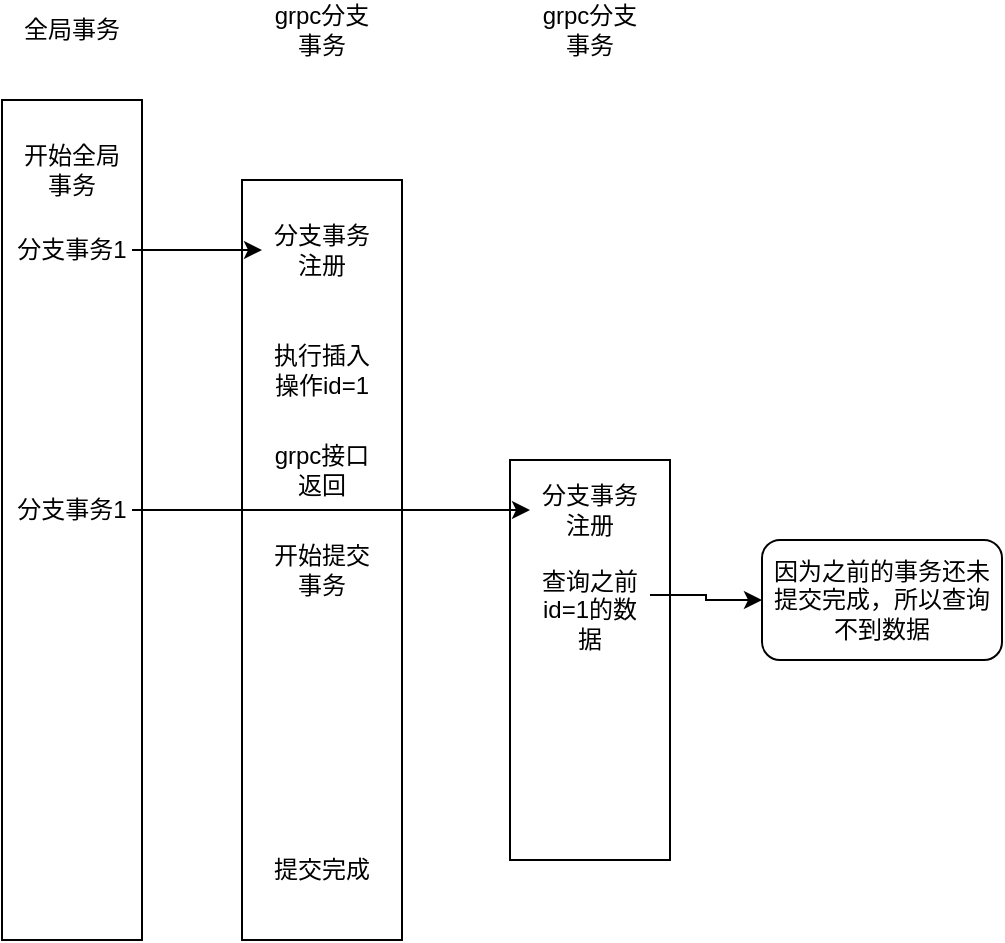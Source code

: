 <mxfile version="15.8.2" type="github">
  <diagram id="JSCc4tOj0xoOEQYPs_nN" name="Page-1">
    <mxGraphModel dx="1306" dy="729" grid="1" gridSize="10" guides="1" tooltips="1" connect="1" arrows="1" fold="1" page="1" pageScale="1" pageWidth="827" pageHeight="1169" math="0" shadow="0">
      <root>
        <mxCell id="0" />
        <mxCell id="1" parent="0" />
        <mxCell id="-eoRmi5Elhrv5bam7y5l-1" value="" style="rounded=0;whiteSpace=wrap;html=1;" vertex="1" parent="1">
          <mxGeometry x="120" y="150" width="70" height="420" as="geometry" />
        </mxCell>
        <mxCell id="-eoRmi5Elhrv5bam7y5l-2" value="" style="rounded=0;whiteSpace=wrap;html=1;" vertex="1" parent="1">
          <mxGeometry x="240" y="190" width="80" height="380" as="geometry" />
        </mxCell>
        <mxCell id="-eoRmi5Elhrv5bam7y5l-3" value="" style="rounded=0;whiteSpace=wrap;html=1;" vertex="1" parent="1">
          <mxGeometry x="374" y="330" width="80" height="200" as="geometry" />
        </mxCell>
        <mxCell id="-eoRmi5Elhrv5bam7y5l-4" value="全局事务" style="text;html=1;strokeColor=none;fillColor=none;align=center;verticalAlign=middle;whiteSpace=wrap;rounded=0;" vertex="1" parent="1">
          <mxGeometry x="125" y="100" width="60" height="30" as="geometry" />
        </mxCell>
        <mxCell id="-eoRmi5Elhrv5bam7y5l-6" value="grpc分支事务" style="text;html=1;strokeColor=none;fillColor=none;align=center;verticalAlign=middle;whiteSpace=wrap;rounded=0;" vertex="1" parent="1">
          <mxGeometry x="250" y="100" width="60" height="30" as="geometry" />
        </mxCell>
        <mxCell id="-eoRmi5Elhrv5bam7y5l-7" value="grpc分支事务" style="text;html=1;strokeColor=none;fillColor=none;align=center;verticalAlign=middle;whiteSpace=wrap;rounded=0;" vertex="1" parent="1">
          <mxGeometry x="384" y="100" width="60" height="30" as="geometry" />
        </mxCell>
        <mxCell id="-eoRmi5Elhrv5bam7y5l-9" value="开始全局事务" style="text;html=1;strokeColor=none;fillColor=none;align=center;verticalAlign=middle;whiteSpace=wrap;rounded=0;" vertex="1" parent="1">
          <mxGeometry x="125" y="170" width="60" height="30" as="geometry" />
        </mxCell>
        <mxCell id="-eoRmi5Elhrv5bam7y5l-14" value="分支事务注册" style="text;html=1;strokeColor=none;fillColor=none;align=center;verticalAlign=middle;whiteSpace=wrap;rounded=0;" vertex="1" parent="1">
          <mxGeometry x="250" y="210" width="60" height="30" as="geometry" />
        </mxCell>
        <mxCell id="-eoRmi5Elhrv5bam7y5l-16" value="执行插入操作id=1" style="text;html=1;strokeColor=none;fillColor=none;align=center;verticalAlign=middle;whiteSpace=wrap;rounded=0;" vertex="1" parent="1">
          <mxGeometry x="250" y="270" width="60" height="30" as="geometry" />
        </mxCell>
        <mxCell id="-eoRmi5Elhrv5bam7y5l-17" value="grpc接口返回" style="text;html=1;strokeColor=none;fillColor=none;align=center;verticalAlign=middle;whiteSpace=wrap;rounded=0;" vertex="1" parent="1">
          <mxGeometry x="250" y="320" width="60" height="30" as="geometry" />
        </mxCell>
        <mxCell id="-eoRmi5Elhrv5bam7y5l-18" value="开始提交事务" style="text;html=1;strokeColor=none;fillColor=none;align=center;verticalAlign=middle;whiteSpace=wrap;rounded=0;" vertex="1" parent="1">
          <mxGeometry x="250" y="370" width="60" height="30" as="geometry" />
        </mxCell>
        <mxCell id="-eoRmi5Elhrv5bam7y5l-19" value="提交完成" style="text;html=1;strokeColor=none;fillColor=none;align=center;verticalAlign=middle;whiteSpace=wrap;rounded=0;" vertex="1" parent="1">
          <mxGeometry x="250" y="520" width="60" height="30" as="geometry" />
        </mxCell>
        <mxCell id="-eoRmi5Elhrv5bam7y5l-22" value="分支事务注册" style="text;html=1;strokeColor=none;fillColor=none;align=center;verticalAlign=middle;whiteSpace=wrap;rounded=0;" vertex="1" parent="1">
          <mxGeometry x="384" y="340" width="60" height="30" as="geometry" />
        </mxCell>
        <mxCell id="-eoRmi5Elhrv5bam7y5l-24" style="edgeStyle=orthogonalEdgeStyle;rounded=0;orthogonalLoop=1;jettySize=auto;html=1;exitX=1;exitY=0.5;exitDx=0;exitDy=0;" edge="1" parent="1" source="-eoRmi5Elhrv5bam7y5l-23" target="-eoRmi5Elhrv5bam7y5l-14">
          <mxGeometry relative="1" as="geometry" />
        </mxCell>
        <mxCell id="-eoRmi5Elhrv5bam7y5l-23" value="分支事务1" style="text;html=1;strokeColor=none;fillColor=none;align=center;verticalAlign=middle;whiteSpace=wrap;rounded=0;" vertex="1" parent="1">
          <mxGeometry x="125" y="210" width="60" height="30" as="geometry" />
        </mxCell>
        <mxCell id="-eoRmi5Elhrv5bam7y5l-26" style="edgeStyle=orthogonalEdgeStyle;rounded=0;orthogonalLoop=1;jettySize=auto;html=1;entryX=0;entryY=0.5;entryDx=0;entryDy=0;" edge="1" parent="1" source="-eoRmi5Elhrv5bam7y5l-25" target="-eoRmi5Elhrv5bam7y5l-22">
          <mxGeometry relative="1" as="geometry" />
        </mxCell>
        <mxCell id="-eoRmi5Elhrv5bam7y5l-25" value="分支事务1" style="text;html=1;strokeColor=none;fillColor=none;align=center;verticalAlign=middle;whiteSpace=wrap;rounded=0;" vertex="1" parent="1">
          <mxGeometry x="125" y="340" width="60" height="30" as="geometry" />
        </mxCell>
        <mxCell id="-eoRmi5Elhrv5bam7y5l-33" style="edgeStyle=orthogonalEdgeStyle;rounded=0;orthogonalLoop=1;jettySize=auto;html=1;exitX=1;exitY=0.25;exitDx=0;exitDy=0;entryX=0;entryY=0.5;entryDx=0;entryDy=0;" edge="1" parent="1" source="-eoRmi5Elhrv5bam7y5l-27" target="-eoRmi5Elhrv5bam7y5l-32">
          <mxGeometry relative="1" as="geometry" />
        </mxCell>
        <mxCell id="-eoRmi5Elhrv5bam7y5l-27" value="查询之前id=1的数据" style="text;html=1;strokeColor=none;fillColor=none;align=center;verticalAlign=middle;whiteSpace=wrap;rounded=0;" vertex="1" parent="1">
          <mxGeometry x="384" y="390" width="60" height="30" as="geometry" />
        </mxCell>
        <mxCell id="-eoRmi5Elhrv5bam7y5l-32" value="&lt;span&gt;因为之前的事务还未提交完成，所以查询不到数据&lt;/span&gt;" style="rounded=1;whiteSpace=wrap;html=1;" vertex="1" parent="1">
          <mxGeometry x="500" y="370" width="120" height="60" as="geometry" />
        </mxCell>
      </root>
    </mxGraphModel>
  </diagram>
</mxfile>
